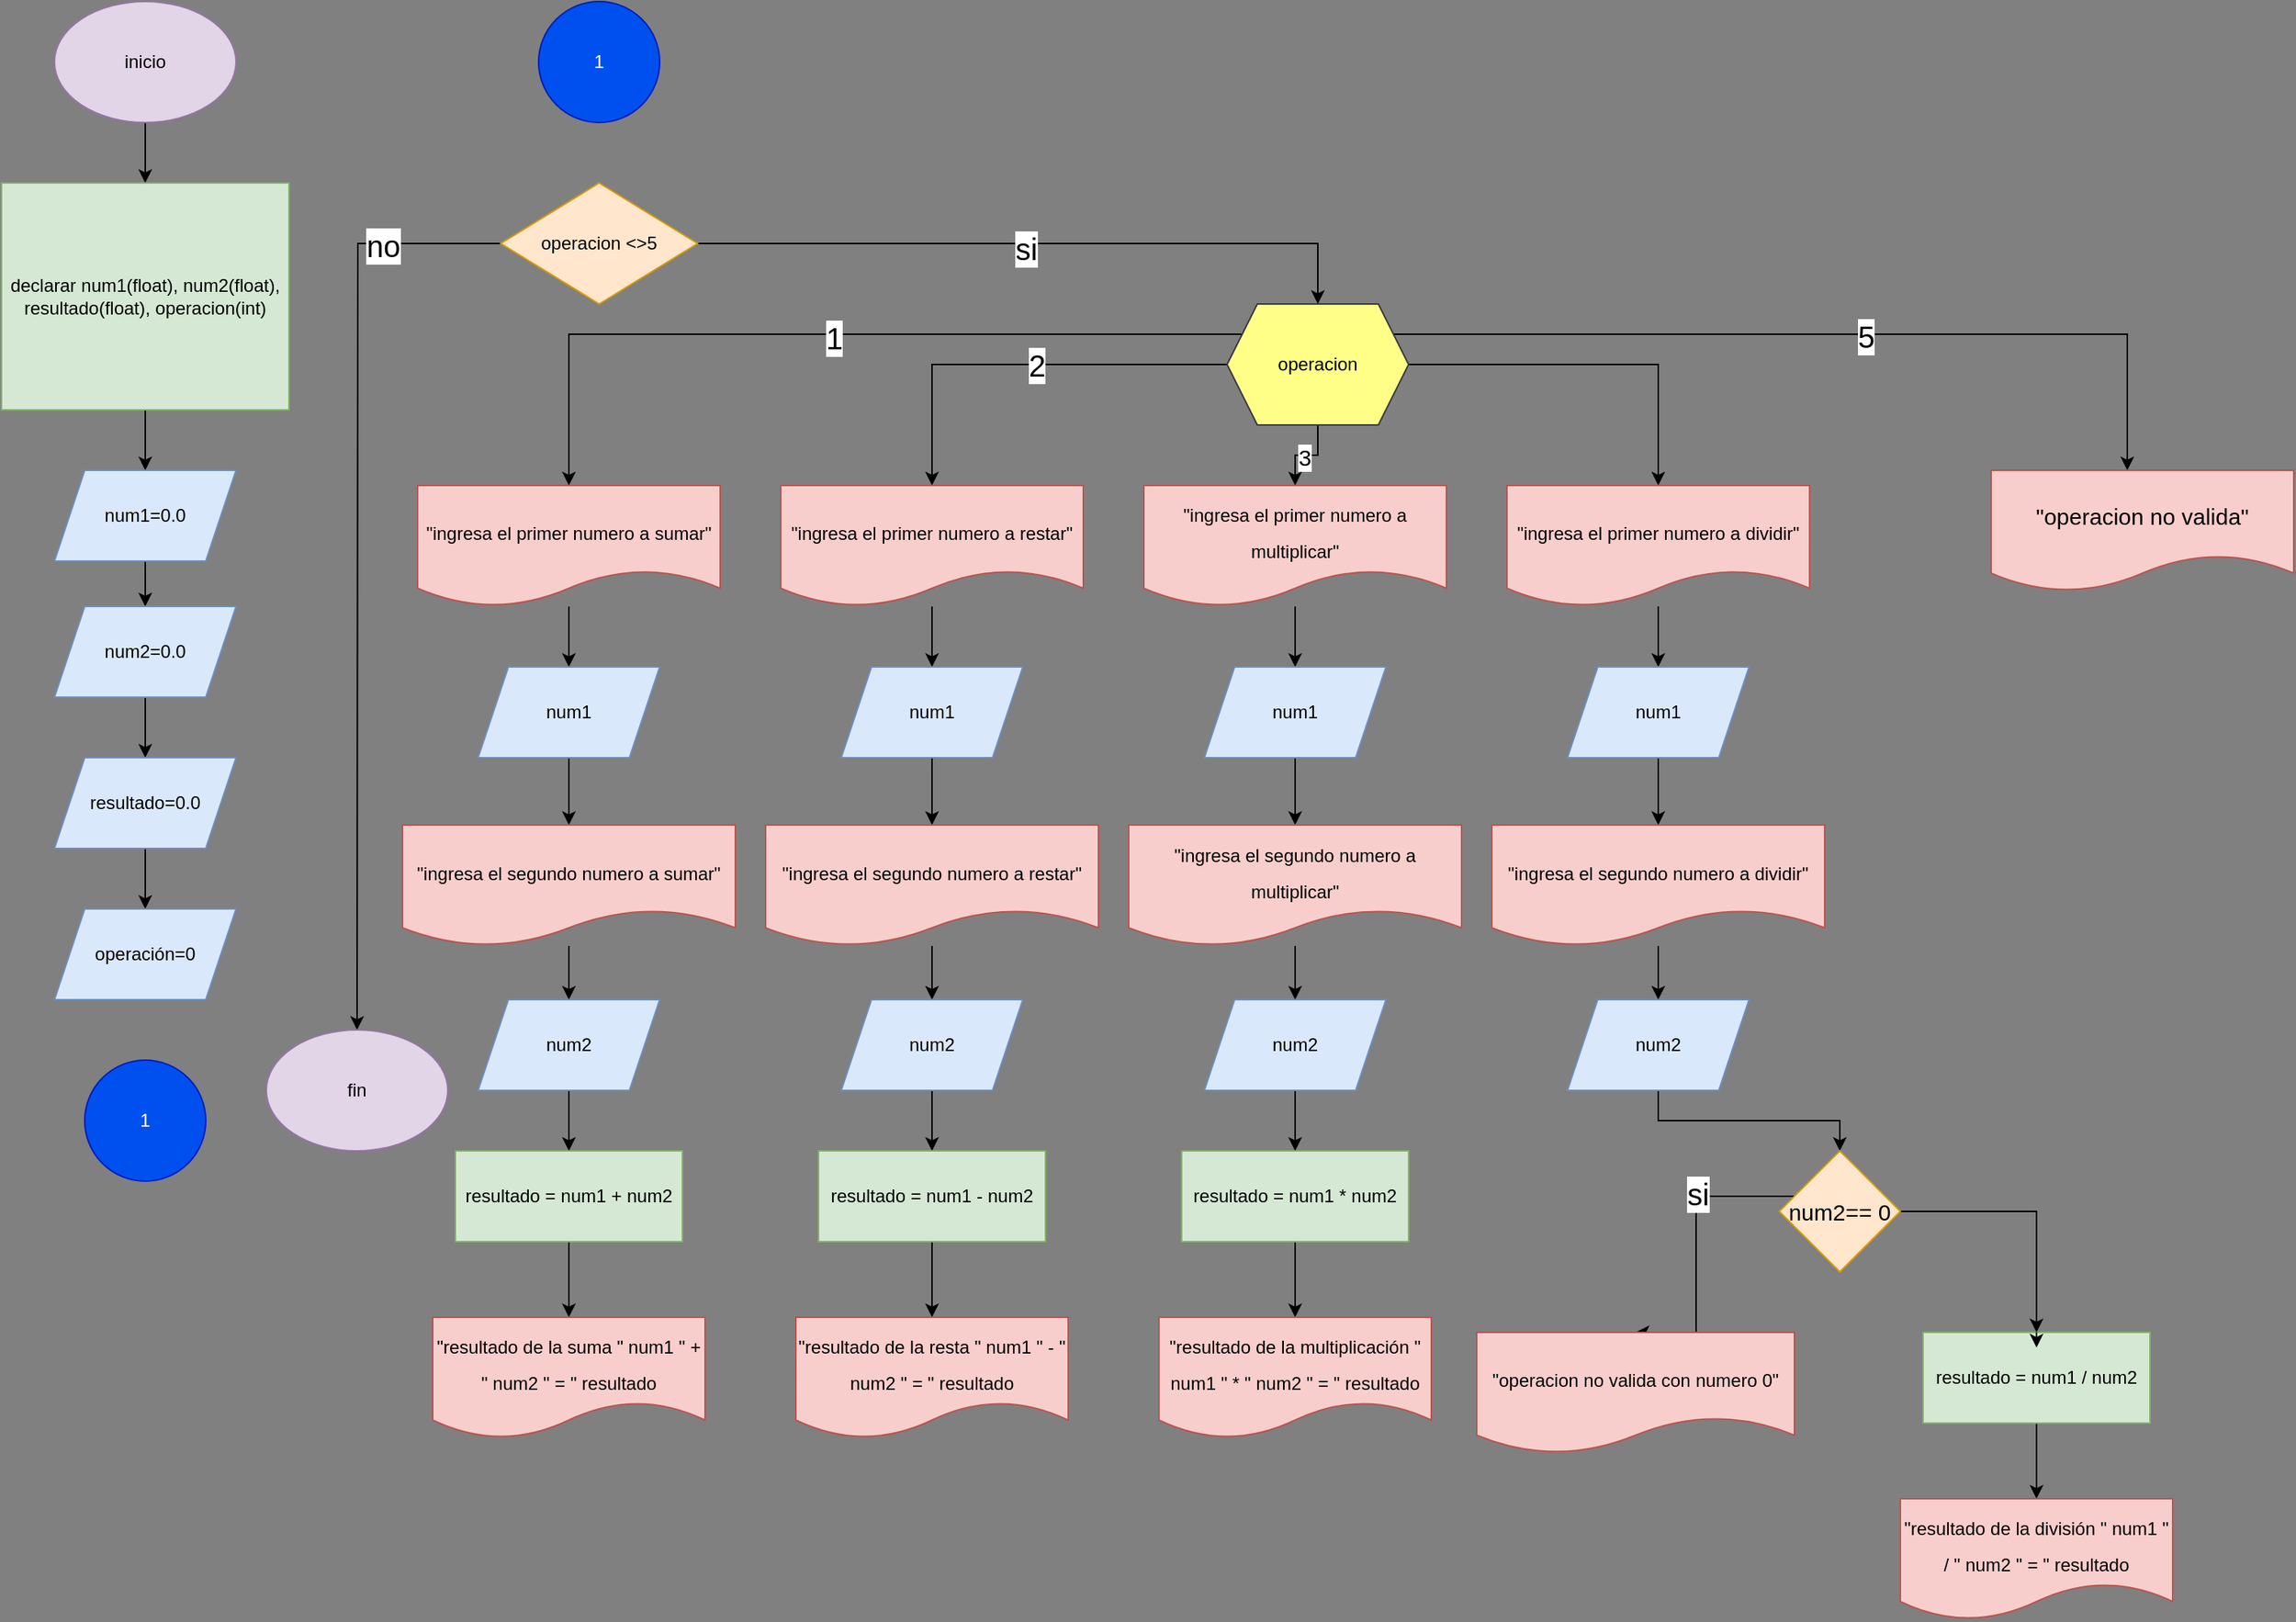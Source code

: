 <mxfile version="20.2.8" type="github"><diagram id="DGnOiGnu3HZAmFSUtOQK" name="Página-1"><mxGraphModel dx="2249" dy="794" grid="1" gridSize="10" guides="1" tooltips="1" connect="1" arrows="1" fold="1" page="1" pageScale="1" pageWidth="827" pageHeight="1169" background="#808080" math="0" shadow="0"><root><mxCell id="0"/><mxCell id="1" parent="0"/><mxCell id="6PghLPOcUJuNBRoXQ5wn-8" value="" style="edgeStyle=orthogonalEdgeStyle;rounded=0;orthogonalLoop=1;jettySize=auto;html=1;" edge="1" parent="1" source="6PghLPOcUJuNBRoXQ5wn-1" target="6PghLPOcUJuNBRoXQ5wn-2"><mxGeometry relative="1" as="geometry"/></mxCell><mxCell id="6PghLPOcUJuNBRoXQ5wn-1" value="inicio" style="ellipse;whiteSpace=wrap;html=1;fillColor=#e1d5e7;strokeColor=#9673a6;" vertex="1" parent="1"><mxGeometry x="-200" width="120" height="80" as="geometry"/></mxCell><mxCell id="6PghLPOcUJuNBRoXQ5wn-9" value="" style="edgeStyle=orthogonalEdgeStyle;rounded=0;orthogonalLoop=1;jettySize=auto;html=1;" edge="1" parent="1" source="6PghLPOcUJuNBRoXQ5wn-2" target="6PghLPOcUJuNBRoXQ5wn-3"><mxGeometry relative="1" as="geometry"/></mxCell><mxCell id="6PghLPOcUJuNBRoXQ5wn-2" value="declarar num1(float), num2(float), resultado(float), operacion(int)" style="rounded=0;whiteSpace=wrap;html=1;fillColor=#d5e8d4;strokeColor=#82b366;" vertex="1" parent="1"><mxGeometry x="-235" y="120" width="190" height="150" as="geometry"/></mxCell><mxCell id="6PghLPOcUJuNBRoXQ5wn-10" value="" style="edgeStyle=orthogonalEdgeStyle;rounded=0;orthogonalLoop=1;jettySize=auto;html=1;" edge="1" parent="1" source="6PghLPOcUJuNBRoXQ5wn-3" target="6PghLPOcUJuNBRoXQ5wn-5"><mxGeometry relative="1" as="geometry"/></mxCell><mxCell id="6PghLPOcUJuNBRoXQ5wn-3" value="num1=0.0" style="shape=parallelogram;perimeter=parallelogramPerimeter;whiteSpace=wrap;html=1;fixedSize=1;fillColor=#dae8fc;strokeColor=#6c8ebf;" vertex="1" parent="1"><mxGeometry x="-200" y="310" width="120" height="60" as="geometry"/></mxCell><mxCell id="6PghLPOcUJuNBRoXQ5wn-11" value="" style="edgeStyle=orthogonalEdgeStyle;rounded=0;orthogonalLoop=1;jettySize=auto;html=1;" edge="1" parent="1" source="6PghLPOcUJuNBRoXQ5wn-5" target="6PghLPOcUJuNBRoXQ5wn-6"><mxGeometry relative="1" as="geometry"/></mxCell><mxCell id="6PghLPOcUJuNBRoXQ5wn-5" value="num2=0.0" style="shape=parallelogram;perimeter=parallelogramPerimeter;whiteSpace=wrap;html=1;fixedSize=1;fillColor=#dae8fc;strokeColor=#6c8ebf;" vertex="1" parent="1"><mxGeometry x="-200" y="400" width="120" height="60" as="geometry"/></mxCell><mxCell id="6PghLPOcUJuNBRoXQ5wn-12" value="" style="edgeStyle=orthogonalEdgeStyle;rounded=0;orthogonalLoop=1;jettySize=auto;html=1;" edge="1" parent="1" source="6PghLPOcUJuNBRoXQ5wn-6" target="6PghLPOcUJuNBRoXQ5wn-7"><mxGeometry relative="1" as="geometry"/></mxCell><mxCell id="6PghLPOcUJuNBRoXQ5wn-6" value="resultado=0.0" style="shape=parallelogram;perimeter=parallelogramPerimeter;whiteSpace=wrap;html=1;fixedSize=1;fillColor=#dae8fc;strokeColor=#6c8ebf;" vertex="1" parent="1"><mxGeometry x="-200" y="500" width="120" height="60" as="geometry"/></mxCell><mxCell id="6PghLPOcUJuNBRoXQ5wn-7" value="operación=0" style="shape=parallelogram;perimeter=parallelogramPerimeter;whiteSpace=wrap;html=1;fixedSize=1;fillColor=#dae8fc;strokeColor=#6c8ebf;" vertex="1" parent="1"><mxGeometry x="-200" y="600" width="120" height="60" as="geometry"/></mxCell><mxCell id="6PghLPOcUJuNBRoXQ5wn-13" value="1" style="ellipse;whiteSpace=wrap;html=1;aspect=fixed;fillColor=#0050ef;fontColor=#ffffff;strokeColor=#001DBC;" vertex="1" parent="1"><mxGeometry x="-180" y="700" width="80" height="80" as="geometry"/></mxCell><mxCell id="6PghLPOcUJuNBRoXQ5wn-14" value="1" style="ellipse;whiteSpace=wrap;html=1;aspect=fixed;fillColor=#0050ef;fontColor=#ffffff;strokeColor=#001DBC;" vertex="1" parent="1"><mxGeometry x="120" width="80" height="80" as="geometry"/></mxCell><mxCell id="6PghLPOcUJuNBRoXQ5wn-18" style="edgeStyle=orthogonalEdgeStyle;rounded=0;orthogonalLoop=1;jettySize=auto;html=1;" edge="1" parent="1" source="6PghLPOcUJuNBRoXQ5wn-15"><mxGeometry relative="1" as="geometry"><mxPoint y="680" as="targetPoint"/></mxGeometry></mxCell><mxCell id="6PghLPOcUJuNBRoXQ5wn-19" value="no" style="edgeLabel;html=1;align=center;verticalAlign=middle;resizable=0;points=[];fontSize=20;" vertex="1" connectable="0" parent="6PghLPOcUJuNBRoXQ5wn-18"><mxGeometry x="-0.746" y="1" relative="1" as="geometry"><mxPoint as="offset"/></mxGeometry></mxCell><mxCell id="6PghLPOcUJuNBRoXQ5wn-20" style="edgeStyle=orthogonalEdgeStyle;rounded=0;orthogonalLoop=1;jettySize=auto;html=1;entryX=0.5;entryY=0;entryDx=0;entryDy=0;fontSize=20;" edge="1" parent="1" source="6PghLPOcUJuNBRoXQ5wn-15" target="6PghLPOcUJuNBRoXQ5wn-16"><mxGeometry relative="1" as="geometry"/></mxCell><mxCell id="6PghLPOcUJuNBRoXQ5wn-21" value="si" style="edgeLabel;html=1;align=center;verticalAlign=middle;resizable=0;points=[];fontSize=20;" vertex="1" connectable="0" parent="6PghLPOcUJuNBRoXQ5wn-20"><mxGeometry x="-0.036" y="-3" relative="1" as="geometry"><mxPoint as="offset"/></mxGeometry></mxCell><mxCell id="6PghLPOcUJuNBRoXQ5wn-15" value="operacion &amp;lt;&amp;gt;5" style="rhombus;whiteSpace=wrap;html=1;fillColor=#ffe6cc;strokeColor=#d79b00;" vertex="1" parent="1"><mxGeometry x="95" y="120" width="130" height="80" as="geometry"/></mxCell><mxCell id="6PghLPOcUJuNBRoXQ5wn-31" style="edgeStyle=orthogonalEdgeStyle;rounded=0;orthogonalLoop=1;jettySize=auto;html=1;fontSize=12;" edge="1" parent="1" source="6PghLPOcUJuNBRoXQ5wn-16" target="6PghLPOcUJuNBRoXQ5wn-22"><mxGeometry relative="1" as="geometry"><Array as="points"><mxPoint x="140" y="220"/></Array></mxGeometry></mxCell><mxCell id="6PghLPOcUJuNBRoXQ5wn-33" value="1" style="edgeLabel;html=1;align=center;verticalAlign=middle;resizable=0;points=[];fontSize=20;" vertex="1" connectable="0" parent="6PghLPOcUJuNBRoXQ5wn-31"><mxGeometry x="-0.008" y="2" relative="1" as="geometry"><mxPoint as="offset"/></mxGeometry></mxCell><mxCell id="6PghLPOcUJuNBRoXQ5wn-72" style="edgeStyle=orthogonalEdgeStyle;rounded=0;orthogonalLoop=1;jettySize=auto;html=1;entryX=0.5;entryY=0;entryDx=0;entryDy=0;fontSize=12;" edge="1" parent="1" source="6PghLPOcUJuNBRoXQ5wn-16" target="6PghLPOcUJuNBRoXQ5wn-39"><mxGeometry relative="1" as="geometry"/></mxCell><mxCell id="6PghLPOcUJuNBRoXQ5wn-87" value="2" style="edgeLabel;html=1;align=center;verticalAlign=middle;resizable=0;points=[];fontSize=20;" vertex="1" connectable="0" parent="6PghLPOcUJuNBRoXQ5wn-72"><mxGeometry x="-0.084" relative="1" as="geometry"><mxPoint as="offset"/></mxGeometry></mxCell><mxCell id="6PghLPOcUJuNBRoXQ5wn-73" value="" style="edgeStyle=orthogonalEdgeStyle;rounded=0;orthogonalLoop=1;jettySize=auto;html=1;fontSize=12;" edge="1" parent="1" source="6PghLPOcUJuNBRoXQ5wn-16" target="6PghLPOcUJuNBRoXQ5wn-51"><mxGeometry relative="1" as="geometry"><Array as="points"><mxPoint x="635" y="300"/><mxPoint x="620" y="300"/></Array></mxGeometry></mxCell><mxCell id="6PghLPOcUJuNBRoXQ5wn-90" value="3" style="edgeLabel;html=1;align=center;verticalAlign=middle;resizable=0;points=[];fontSize=15;" vertex="1" connectable="0" parent="6PghLPOcUJuNBRoXQ5wn-73"><mxGeometry x="0.059" y="1" relative="1" as="geometry"><mxPoint as="offset"/></mxGeometry></mxCell><mxCell id="6PghLPOcUJuNBRoXQ5wn-86" style="edgeStyle=orthogonalEdgeStyle;rounded=0;orthogonalLoop=1;jettySize=auto;html=1;fontSize=12;" edge="1" parent="1" source="6PghLPOcUJuNBRoXQ5wn-16" target="6PghLPOcUJuNBRoXQ5wn-76"><mxGeometry relative="1" as="geometry"><Array as="points"><mxPoint x="1170" y="220"/></Array></mxGeometry></mxCell><mxCell id="6PghLPOcUJuNBRoXQ5wn-89" value="5" style="edgeLabel;html=1;align=center;verticalAlign=middle;resizable=0;points=[];fontSize=20;" vertex="1" connectable="0" parent="6PghLPOcUJuNBRoXQ5wn-86"><mxGeometry x="0.084" y="-1" relative="1" as="geometry"><mxPoint as="offset"/></mxGeometry></mxCell><mxCell id="6PghLPOcUJuNBRoXQ5wn-102" style="edgeStyle=orthogonalEdgeStyle;rounded=0;orthogonalLoop=1;jettySize=auto;html=1;fontSize=12;" edge="1" parent="1" source="6PghLPOcUJuNBRoXQ5wn-16" target="6PghLPOcUJuNBRoXQ5wn-62"><mxGeometry relative="1" as="geometry"/></mxCell><mxCell id="6PghLPOcUJuNBRoXQ5wn-16" value="operacion" style="shape=hexagon;perimeter=hexagonPerimeter2;whiteSpace=wrap;html=1;fixedSize=1;fillColor=#ffff88;strokeColor=#36393d;" vertex="1" parent="1"><mxGeometry x="575" y="200" width="120" height="80" as="geometry"/></mxCell><mxCell id="6PghLPOcUJuNBRoXQ5wn-17" value="fin" style="ellipse;whiteSpace=wrap;html=1;fillColor=#e1d5e7;strokeColor=#9673a6;" vertex="1" parent="1"><mxGeometry x="-60" y="680" width="120" height="80" as="geometry"/></mxCell><mxCell id="6PghLPOcUJuNBRoXQ5wn-24" value="" style="edgeStyle=orthogonalEdgeStyle;rounded=0;orthogonalLoop=1;jettySize=auto;html=1;fontSize=12;" edge="1" parent="1" source="6PghLPOcUJuNBRoXQ5wn-22" target="6PghLPOcUJuNBRoXQ5wn-23"><mxGeometry relative="1" as="geometry"/></mxCell><mxCell id="6PghLPOcUJuNBRoXQ5wn-22" value="&lt;font style=&quot;font-size: 12px;&quot;&gt;&quot;ingresa el primer numero a sumar&quot;&lt;/font&gt;" style="shape=document;whiteSpace=wrap;html=1;boundedLbl=1;fontSize=20;fillColor=#f8cecc;strokeColor=#b85450;" vertex="1" parent="1"><mxGeometry x="40" y="320" width="200" height="80" as="geometry"/></mxCell><mxCell id="6PghLPOcUJuNBRoXQ5wn-28" value="" style="edgeStyle=orthogonalEdgeStyle;rounded=0;orthogonalLoop=1;jettySize=auto;html=1;fontSize=12;" edge="1" parent="1" source="6PghLPOcUJuNBRoXQ5wn-23" target="6PghLPOcUJuNBRoXQ5wn-26"><mxGeometry relative="1" as="geometry"/></mxCell><mxCell id="6PghLPOcUJuNBRoXQ5wn-23" value="num1" style="shape=parallelogram;perimeter=parallelogramPerimeter;whiteSpace=wrap;html=1;fixedSize=1;fontSize=12;fillColor=#dae8fc;strokeColor=#6c8ebf;" vertex="1" parent="1"><mxGeometry x="80" y="440" width="120" height="60" as="geometry"/></mxCell><mxCell id="6PghLPOcUJuNBRoXQ5wn-25" value="" style="edgeStyle=orthogonalEdgeStyle;rounded=0;orthogonalLoop=1;jettySize=auto;html=1;fontSize=12;" edge="1" source="6PghLPOcUJuNBRoXQ5wn-26" target="6PghLPOcUJuNBRoXQ5wn-27" parent="1"><mxGeometry relative="1" as="geometry"/></mxCell><mxCell id="6PghLPOcUJuNBRoXQ5wn-26" value="&lt;font style=&quot;font-size: 12px;&quot;&gt;&quot;ingresa el segundo numero a sumar&quot;&lt;/font&gt;" style="shape=document;whiteSpace=wrap;html=1;boundedLbl=1;fontSize=20;fillColor=#f8cecc;strokeColor=#b85450;" vertex="1" parent="1"><mxGeometry x="30" y="544.5" width="220" height="80" as="geometry"/></mxCell><mxCell id="6PghLPOcUJuNBRoXQ5wn-30" value="" style="edgeStyle=orthogonalEdgeStyle;rounded=0;orthogonalLoop=1;jettySize=auto;html=1;fontSize=12;" edge="1" parent="1" source="6PghLPOcUJuNBRoXQ5wn-27" target="6PghLPOcUJuNBRoXQ5wn-29"><mxGeometry relative="1" as="geometry"/></mxCell><mxCell id="6PghLPOcUJuNBRoXQ5wn-27" value="num2" style="shape=parallelogram;perimeter=parallelogramPerimeter;whiteSpace=wrap;html=1;fixedSize=1;fontSize=12;fillColor=#dae8fc;strokeColor=#6c8ebf;" vertex="1" parent="1"><mxGeometry x="80" y="660" width="120" height="60" as="geometry"/></mxCell><mxCell id="6PghLPOcUJuNBRoXQ5wn-36" value="" style="edgeStyle=orthogonalEdgeStyle;rounded=0;orthogonalLoop=1;jettySize=auto;html=1;fontSize=20;" edge="1" parent="1" source="6PghLPOcUJuNBRoXQ5wn-29" target="6PghLPOcUJuNBRoXQ5wn-35"><mxGeometry relative="1" as="geometry"/></mxCell><mxCell id="6PghLPOcUJuNBRoXQ5wn-29" value="resultado = num1 + num2" style="rounded=0;whiteSpace=wrap;html=1;fontSize=12;fillColor=#d5e8d4;strokeColor=#82b366;" vertex="1" parent="1"><mxGeometry x="65" y="760" width="150" height="60" as="geometry"/></mxCell><mxCell id="6PghLPOcUJuNBRoXQ5wn-35" value="&lt;font style=&quot;font-size: 12px;&quot;&gt;&quot;resultado de la suma &quot; num1 &quot; + &quot; num2 &quot; = &quot; resultado&lt;/font&gt;" style="shape=document;whiteSpace=wrap;html=1;boundedLbl=1;fontSize=20;fillColor=#f8cecc;strokeColor=#b85450;" vertex="1" parent="1"><mxGeometry x="50" y="870" width="180" height="80" as="geometry"/></mxCell><mxCell id="6PghLPOcUJuNBRoXQ5wn-38" value="" style="edgeStyle=orthogonalEdgeStyle;rounded=0;orthogonalLoop=1;jettySize=auto;html=1;fontSize=12;" edge="1" source="6PghLPOcUJuNBRoXQ5wn-39" target="6PghLPOcUJuNBRoXQ5wn-41" parent="1"><mxGeometry relative="1" as="geometry"/></mxCell><mxCell id="6PghLPOcUJuNBRoXQ5wn-39" value="&lt;font style=&quot;font-size: 12px;&quot;&gt;&quot;ingresa el primer numero a restar&quot;&lt;/font&gt;" style="shape=document;whiteSpace=wrap;html=1;boundedLbl=1;fontSize=20;fillColor=#f8cecc;strokeColor=#b85450;" vertex="1" parent="1"><mxGeometry x="280" y="320" width="200" height="80" as="geometry"/></mxCell><mxCell id="6PghLPOcUJuNBRoXQ5wn-40" value="" style="edgeStyle=orthogonalEdgeStyle;rounded=0;orthogonalLoop=1;jettySize=auto;html=1;fontSize=12;" edge="1" source="6PghLPOcUJuNBRoXQ5wn-41" target="6PghLPOcUJuNBRoXQ5wn-43" parent="1"><mxGeometry relative="1" as="geometry"/></mxCell><mxCell id="6PghLPOcUJuNBRoXQ5wn-41" value="num1" style="shape=parallelogram;perimeter=parallelogramPerimeter;whiteSpace=wrap;html=1;fixedSize=1;fontSize=12;fillColor=#dae8fc;strokeColor=#6c8ebf;" vertex="1" parent="1"><mxGeometry x="320" y="440" width="120" height="60" as="geometry"/></mxCell><mxCell id="6PghLPOcUJuNBRoXQ5wn-42" value="" style="edgeStyle=orthogonalEdgeStyle;rounded=0;orthogonalLoop=1;jettySize=auto;html=1;fontSize=12;" edge="1" source="6PghLPOcUJuNBRoXQ5wn-43" target="6PghLPOcUJuNBRoXQ5wn-45" parent="1"><mxGeometry relative="1" as="geometry"/></mxCell><mxCell id="6PghLPOcUJuNBRoXQ5wn-43" value="&lt;font style=&quot;font-size: 12px;&quot;&gt;&quot;ingresa el segundo numero a restar&quot;&lt;/font&gt;" style="shape=document;whiteSpace=wrap;html=1;boundedLbl=1;fontSize=20;fillColor=#f8cecc;strokeColor=#b85450;" vertex="1" parent="1"><mxGeometry x="270" y="544.5" width="220" height="80" as="geometry"/></mxCell><mxCell id="6PghLPOcUJuNBRoXQ5wn-44" value="" style="edgeStyle=orthogonalEdgeStyle;rounded=0;orthogonalLoop=1;jettySize=auto;html=1;fontSize=12;" edge="1" source="6PghLPOcUJuNBRoXQ5wn-45" target="6PghLPOcUJuNBRoXQ5wn-47" parent="1"><mxGeometry relative="1" as="geometry"/></mxCell><mxCell id="6PghLPOcUJuNBRoXQ5wn-45" value="num2" style="shape=parallelogram;perimeter=parallelogramPerimeter;whiteSpace=wrap;html=1;fixedSize=1;fontSize=12;fillColor=#dae8fc;strokeColor=#6c8ebf;" vertex="1" parent="1"><mxGeometry x="320" y="660" width="120" height="60" as="geometry"/></mxCell><mxCell id="6PghLPOcUJuNBRoXQ5wn-46" value="" style="edgeStyle=orthogonalEdgeStyle;rounded=0;orthogonalLoop=1;jettySize=auto;html=1;fontSize=20;" edge="1" source="6PghLPOcUJuNBRoXQ5wn-47" target="6PghLPOcUJuNBRoXQ5wn-48" parent="1"><mxGeometry relative="1" as="geometry"/></mxCell><mxCell id="6PghLPOcUJuNBRoXQ5wn-47" value="resultado = num1 - num2" style="rounded=0;whiteSpace=wrap;html=1;fontSize=12;fillColor=#d5e8d4;strokeColor=#82b366;" vertex="1" parent="1"><mxGeometry x="305" y="760" width="150" height="60" as="geometry"/></mxCell><mxCell id="6PghLPOcUJuNBRoXQ5wn-48" value="&lt;font style=&quot;font-size: 12px;&quot;&gt;&quot;resultado de la resta &quot; num1 &quot; - &quot; num2 &quot; = &quot; resultado&lt;/font&gt;" style="shape=document;whiteSpace=wrap;html=1;boundedLbl=1;fontSize=20;fillColor=#f8cecc;strokeColor=#b85450;" vertex="1" parent="1"><mxGeometry x="290" y="870" width="180" height="80" as="geometry"/></mxCell><mxCell id="6PghLPOcUJuNBRoXQ5wn-50" value="" style="edgeStyle=orthogonalEdgeStyle;rounded=0;orthogonalLoop=1;jettySize=auto;html=1;fontSize=12;" edge="1" source="6PghLPOcUJuNBRoXQ5wn-51" target="6PghLPOcUJuNBRoXQ5wn-53" parent="1"><mxGeometry relative="1" as="geometry"/></mxCell><mxCell id="6PghLPOcUJuNBRoXQ5wn-51" value="&lt;font style=&quot;font-size: 12px;&quot;&gt;&quot;ingresa el primer numero a multiplicar&quot;&lt;/font&gt;" style="shape=document;whiteSpace=wrap;html=1;boundedLbl=1;fontSize=20;fillColor=#f8cecc;strokeColor=#b85450;" vertex="1" parent="1"><mxGeometry x="520" y="320" width="200" height="80" as="geometry"/></mxCell><mxCell id="6PghLPOcUJuNBRoXQ5wn-52" value="" style="edgeStyle=orthogonalEdgeStyle;rounded=0;orthogonalLoop=1;jettySize=auto;html=1;fontSize=12;" edge="1" source="6PghLPOcUJuNBRoXQ5wn-53" target="6PghLPOcUJuNBRoXQ5wn-55" parent="1"><mxGeometry relative="1" as="geometry"/></mxCell><mxCell id="6PghLPOcUJuNBRoXQ5wn-53" value="num1" style="shape=parallelogram;perimeter=parallelogramPerimeter;whiteSpace=wrap;html=1;fixedSize=1;fontSize=12;fillColor=#dae8fc;strokeColor=#6c8ebf;" vertex="1" parent="1"><mxGeometry x="560" y="440" width="120" height="60" as="geometry"/></mxCell><mxCell id="6PghLPOcUJuNBRoXQ5wn-54" value="" style="edgeStyle=orthogonalEdgeStyle;rounded=0;orthogonalLoop=1;jettySize=auto;html=1;fontSize=12;" edge="1" source="6PghLPOcUJuNBRoXQ5wn-55" target="6PghLPOcUJuNBRoXQ5wn-57" parent="1"><mxGeometry relative="1" as="geometry"/></mxCell><mxCell id="6PghLPOcUJuNBRoXQ5wn-55" value="&lt;font style=&quot;font-size: 12px;&quot;&gt;&quot;ingresa el segundo numero a multiplicar&quot;&lt;/font&gt;" style="shape=document;whiteSpace=wrap;html=1;boundedLbl=1;fontSize=20;fillColor=#f8cecc;strokeColor=#b85450;" vertex="1" parent="1"><mxGeometry x="510" y="544.5" width="220" height="80" as="geometry"/></mxCell><mxCell id="6PghLPOcUJuNBRoXQ5wn-56" value="" style="edgeStyle=orthogonalEdgeStyle;rounded=0;orthogonalLoop=1;jettySize=auto;html=1;fontSize=12;" edge="1" source="6PghLPOcUJuNBRoXQ5wn-57" target="6PghLPOcUJuNBRoXQ5wn-59" parent="1"><mxGeometry relative="1" as="geometry"/></mxCell><mxCell id="6PghLPOcUJuNBRoXQ5wn-57" value="num2" style="shape=parallelogram;perimeter=parallelogramPerimeter;whiteSpace=wrap;html=1;fixedSize=1;fontSize=12;fillColor=#dae8fc;strokeColor=#6c8ebf;" vertex="1" parent="1"><mxGeometry x="560" y="660" width="120" height="60" as="geometry"/></mxCell><mxCell id="6PghLPOcUJuNBRoXQ5wn-58" value="" style="edgeStyle=orthogonalEdgeStyle;rounded=0;orthogonalLoop=1;jettySize=auto;html=1;fontSize=20;" edge="1" source="6PghLPOcUJuNBRoXQ5wn-59" target="6PghLPOcUJuNBRoXQ5wn-60" parent="1"><mxGeometry relative="1" as="geometry"/></mxCell><mxCell id="6PghLPOcUJuNBRoXQ5wn-59" value="resultado = num1 * num2" style="rounded=0;whiteSpace=wrap;html=1;fontSize=12;fillColor=#d5e8d4;strokeColor=#82b366;" vertex="1" parent="1"><mxGeometry x="545" y="760" width="150" height="60" as="geometry"/></mxCell><mxCell id="6PghLPOcUJuNBRoXQ5wn-60" value="&lt;font style=&quot;font-size: 12px;&quot;&gt;&quot;resultado de la multiplicación &quot; num1 &quot; * &quot; num2 &quot; = &quot; resultado&lt;/font&gt;" style="shape=document;whiteSpace=wrap;html=1;boundedLbl=1;fontSize=20;fillColor=#f8cecc;strokeColor=#b85450;" vertex="1" parent="1"><mxGeometry x="530" y="870" width="180" height="80" as="geometry"/></mxCell><mxCell id="6PghLPOcUJuNBRoXQ5wn-61" value="" style="edgeStyle=orthogonalEdgeStyle;rounded=0;orthogonalLoop=1;jettySize=auto;html=1;fontSize=12;" edge="1" source="6PghLPOcUJuNBRoXQ5wn-62" target="6PghLPOcUJuNBRoXQ5wn-64" parent="1"><mxGeometry relative="1" as="geometry"/></mxCell><mxCell id="6PghLPOcUJuNBRoXQ5wn-62" value="&lt;font style=&quot;font-size: 12px;&quot;&gt;&quot;ingresa el primer numero a dividir&quot;&lt;/font&gt;" style="shape=document;whiteSpace=wrap;html=1;boundedLbl=1;fontSize=20;fillColor=#f8cecc;strokeColor=#b85450;" vertex="1" parent="1"><mxGeometry x="760" y="320" width="200" height="80" as="geometry"/></mxCell><mxCell id="6PghLPOcUJuNBRoXQ5wn-63" value="" style="edgeStyle=orthogonalEdgeStyle;rounded=0;orthogonalLoop=1;jettySize=auto;html=1;fontSize=12;" edge="1" source="6PghLPOcUJuNBRoXQ5wn-64" target="6PghLPOcUJuNBRoXQ5wn-66" parent="1"><mxGeometry relative="1" as="geometry"/></mxCell><mxCell id="6PghLPOcUJuNBRoXQ5wn-64" value="num1" style="shape=parallelogram;perimeter=parallelogramPerimeter;whiteSpace=wrap;html=1;fixedSize=1;fontSize=12;fillColor=#dae8fc;strokeColor=#6c8ebf;" vertex="1" parent="1"><mxGeometry x="800" y="440" width="120" height="60" as="geometry"/></mxCell><mxCell id="6PghLPOcUJuNBRoXQ5wn-65" value="" style="edgeStyle=orthogonalEdgeStyle;rounded=0;orthogonalLoop=1;jettySize=auto;html=1;fontSize=12;" edge="1" source="6PghLPOcUJuNBRoXQ5wn-66" target="6PghLPOcUJuNBRoXQ5wn-68" parent="1"><mxGeometry relative="1" as="geometry"/></mxCell><mxCell id="6PghLPOcUJuNBRoXQ5wn-66" value="&lt;font style=&quot;font-size: 12px;&quot;&gt;&quot;ingresa el segundo numero a dividir&quot;&lt;/font&gt;" style="shape=document;whiteSpace=wrap;html=1;boundedLbl=1;fontSize=20;fillColor=#f8cecc;strokeColor=#b85450;" vertex="1" parent="1"><mxGeometry x="750" y="544.5" width="220" height="80" as="geometry"/></mxCell><mxCell id="6PghLPOcUJuNBRoXQ5wn-101" style="edgeStyle=orthogonalEdgeStyle;rounded=0;orthogonalLoop=1;jettySize=auto;html=1;fontSize=12;" edge="1" parent="1" source="6PghLPOcUJuNBRoXQ5wn-68" target="6PghLPOcUJuNBRoXQ5wn-91"><mxGeometry relative="1" as="geometry"><Array as="points"><mxPoint x="860" y="740"/><mxPoint x="980" y="740"/></Array></mxGeometry></mxCell><mxCell id="6PghLPOcUJuNBRoXQ5wn-68" value="num2" style="shape=parallelogram;perimeter=parallelogramPerimeter;whiteSpace=wrap;html=1;fixedSize=1;fontSize=12;fillColor=#dae8fc;strokeColor=#6c8ebf;" vertex="1" parent="1"><mxGeometry x="800" y="660" width="120" height="60" as="geometry"/></mxCell><mxCell id="6PghLPOcUJuNBRoXQ5wn-69" value="" style="edgeStyle=orthogonalEdgeStyle;rounded=0;orthogonalLoop=1;jettySize=auto;html=1;fontSize=20;" edge="1" source="6PghLPOcUJuNBRoXQ5wn-70" target="6PghLPOcUJuNBRoXQ5wn-71" parent="1"><mxGeometry relative="1" as="geometry"/></mxCell><mxCell id="6PghLPOcUJuNBRoXQ5wn-70" value="resultado = num1 / num2" style="rounded=0;whiteSpace=wrap;html=1;fontSize=12;fillColor=#d5e8d4;strokeColor=#82b366;" vertex="1" parent="1"><mxGeometry x="1035" y="880" width="150" height="60" as="geometry"/></mxCell><mxCell id="6PghLPOcUJuNBRoXQ5wn-71" value="&lt;font style=&quot;font-size: 12px;&quot;&gt;&quot;resultado de la división &quot; num1 &quot; / &quot; num2 &quot; = &quot; resultado&lt;/font&gt;" style="shape=document;whiteSpace=wrap;html=1;boundedLbl=1;fontSize=20;fillColor=#f8cecc;strokeColor=#b85450;" vertex="1" parent="1"><mxGeometry x="1020" y="990" width="180" height="80" as="geometry"/></mxCell><mxCell id="6PghLPOcUJuNBRoXQ5wn-76" value="&lt;font style=&quot;font-size: 15px;&quot;&gt;&quot;operacion no valida&quot;&lt;/font&gt;" style="shape=document;whiteSpace=wrap;html=1;boundedLbl=1;fontSize=20;fillColor=#f8cecc;strokeColor=#b85450;" vertex="1" parent="1"><mxGeometry x="1080" y="310" width="200" height="80" as="geometry"/></mxCell><mxCell id="6PghLPOcUJuNBRoXQ5wn-96" style="edgeStyle=orthogonalEdgeStyle;rounded=0;orthogonalLoop=1;jettySize=auto;html=1;fontSize=20;entryX=0.5;entryY=0;entryDx=0;entryDy=0;" edge="1" parent="1" source="6PghLPOcUJuNBRoXQ5wn-91" target="6PghLPOcUJuNBRoXQ5wn-95"><mxGeometry relative="1" as="geometry"><mxPoint x="880" y="790" as="targetPoint"/><Array as="points"><mxPoint x="885" y="790"/></Array></mxGeometry></mxCell><mxCell id="6PghLPOcUJuNBRoXQ5wn-97" value="si" style="edgeLabel;html=1;align=center;verticalAlign=middle;resizable=0;points=[];fontSize=20;" vertex="1" connectable="0" parent="6PghLPOcUJuNBRoXQ5wn-96"><mxGeometry x="-0.341" y="-2" relative="1" as="geometry"><mxPoint as="offset"/></mxGeometry></mxCell><mxCell id="6PghLPOcUJuNBRoXQ5wn-100" style="edgeStyle=orthogonalEdgeStyle;rounded=0;orthogonalLoop=1;jettySize=auto;html=1;fontSize=12;" edge="1" parent="1" source="6PghLPOcUJuNBRoXQ5wn-91" target="6PghLPOcUJuNBRoXQ5wn-70"><mxGeometry relative="1" as="geometry"/></mxCell><mxCell id="6PghLPOcUJuNBRoXQ5wn-91" value="num2== 0" style="rhombus;whiteSpace=wrap;html=1;fontSize=15;fillColor=#ffe6cc;strokeColor=#d79b00;" vertex="1" parent="1"><mxGeometry x="940" y="760" width="80" height="80" as="geometry"/></mxCell><mxCell id="6PghLPOcUJuNBRoXQ5wn-95" value="&lt;font style=&quot;font-size: 12px;&quot;&gt;&quot;operacion no valida con numero 0&quot;&lt;/font&gt;" style="shape=document;whiteSpace=wrap;html=1;boundedLbl=1;fontSize=20;fillColor=#f8cecc;strokeColor=#b85450;" vertex="1" parent="1"><mxGeometry x="740" y="880" width="210" height="80" as="geometry"/></mxCell><mxCell id="6PghLPOcUJuNBRoXQ5wn-99" style="edgeStyle=orthogonalEdgeStyle;rounded=0;orthogonalLoop=1;jettySize=auto;html=1;exitX=0.5;exitY=0;exitDx=0;exitDy=0;entryX=0.5;entryY=0.167;entryDx=0;entryDy=0;entryPerimeter=0;fontSize=12;" edge="1" parent="1" source="6PghLPOcUJuNBRoXQ5wn-70" target="6PghLPOcUJuNBRoXQ5wn-70"><mxGeometry relative="1" as="geometry"/></mxCell></root></mxGraphModel></diagram></mxfile>
